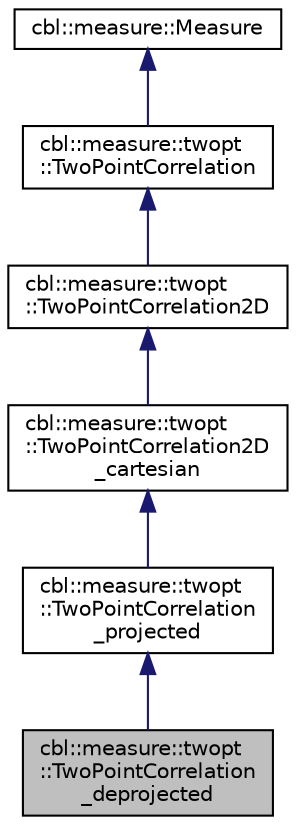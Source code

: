 digraph "cbl::measure::twopt::TwoPointCorrelation_deprojected"
{
  edge [fontname="Helvetica",fontsize="10",labelfontname="Helvetica",labelfontsize="10"];
  node [fontname="Helvetica",fontsize="10",shape=record];
  Node0 [label="cbl::measure::twopt\l::TwoPointCorrelation\l_deprojected",height=0.2,width=0.4,color="black", fillcolor="grey75", style="filled", fontcolor="black"];
  Node1 -> Node0 [dir="back",color="midnightblue",fontsize="10",style="solid",fontname="Helvetica"];
  Node1 [label="cbl::measure::twopt\l::TwoPointCorrelation\l_projected",height=0.2,width=0.4,color="black", fillcolor="white", style="filled",URL="$d4/d5c/classcbl_1_1measure_1_1twopt_1_1TwoPointCorrelation__projected.html",tooltip="The class TwoPointCorrelation_projected. "];
  Node2 -> Node1 [dir="back",color="midnightblue",fontsize="10",style="solid",fontname="Helvetica"];
  Node2 [label="cbl::measure::twopt\l::TwoPointCorrelation2D\l_cartesian",height=0.2,width=0.4,color="black", fillcolor="white", style="filled",URL="$d5/d63/classcbl_1_1measure_1_1twopt_1_1TwoPointCorrelation2D__cartesian.html",tooltip="The class TwoPointCorrelation2D_cartesian. "];
  Node3 -> Node2 [dir="back",color="midnightblue",fontsize="10",style="solid",fontname="Helvetica"];
  Node3 [label="cbl::measure::twopt\l::TwoPointCorrelation2D",height=0.2,width=0.4,color="black", fillcolor="white", style="filled",URL="$dd/d19/classcbl_1_1measure_1_1twopt_1_1TwoPointCorrelation2D.html",tooltip="The class TwoPointCorrelation2D. "];
  Node4 -> Node3 [dir="back",color="midnightblue",fontsize="10",style="solid",fontname="Helvetica"];
  Node4 [label="cbl::measure::twopt\l::TwoPointCorrelation",height=0.2,width=0.4,color="black", fillcolor="white", style="filled",URL="$d6/d07/classcbl_1_1measure_1_1twopt_1_1TwoPointCorrelation.html",tooltip="The class TwoPointCorrelation. "];
  Node5 -> Node4 [dir="back",color="midnightblue",fontsize="10",style="solid",fontname="Helvetica"];
  Node5 [label="cbl::measure::Measure",height=0.2,width=0.4,color="black", fillcolor="white", style="filled",URL="$db/d0a/classcbl_1_1measure_1_1Measure.html",tooltip="The class Measure. "];
}
